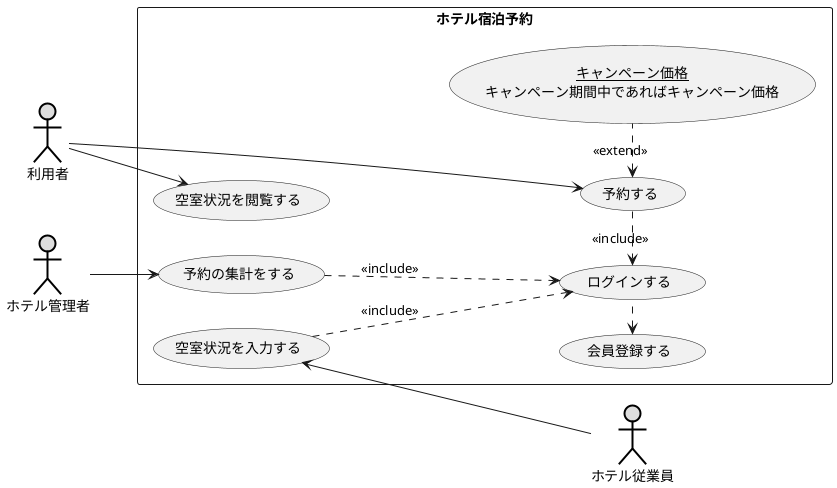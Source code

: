 @startuml ユースケース図
left to right direction
actor 利用者 #DDDDDD;line:black;line.bold;
actor ホテル従業員 #DDDDDD;line:black;line.bold;
actor ホテル管理者 #DDDDDD;line:black;line.bold;
rectangle ホテル宿泊予約{
    usecase 空室状況を閲覧する
    usecase 予約する
    usecase 予約の集計をする
    usecase 空室状況を入力する
    usecase 会員登録する
    usecase ログインする
    usecase (<u>キャンペーン価格</u>\nキャンペーン期間中であればキャンペーン価格) as input
}
予約する.>ログインする :<<include>>
会員登録する <. ログインする
利用者 --> 空室状況を閲覧する
空室状況を入力する <-- ホテル従業員 
ホテル管理者 --> 予約の集計をする
(予約する)  <. input : <<extend>>
空室状況を入力する ..> ログインする : <<include>>
予約の集計をする ..> ログインする : <<include>>
利用者-->予約する
' ホテル管理者 --|>　ホテル従業員 
@enduml
